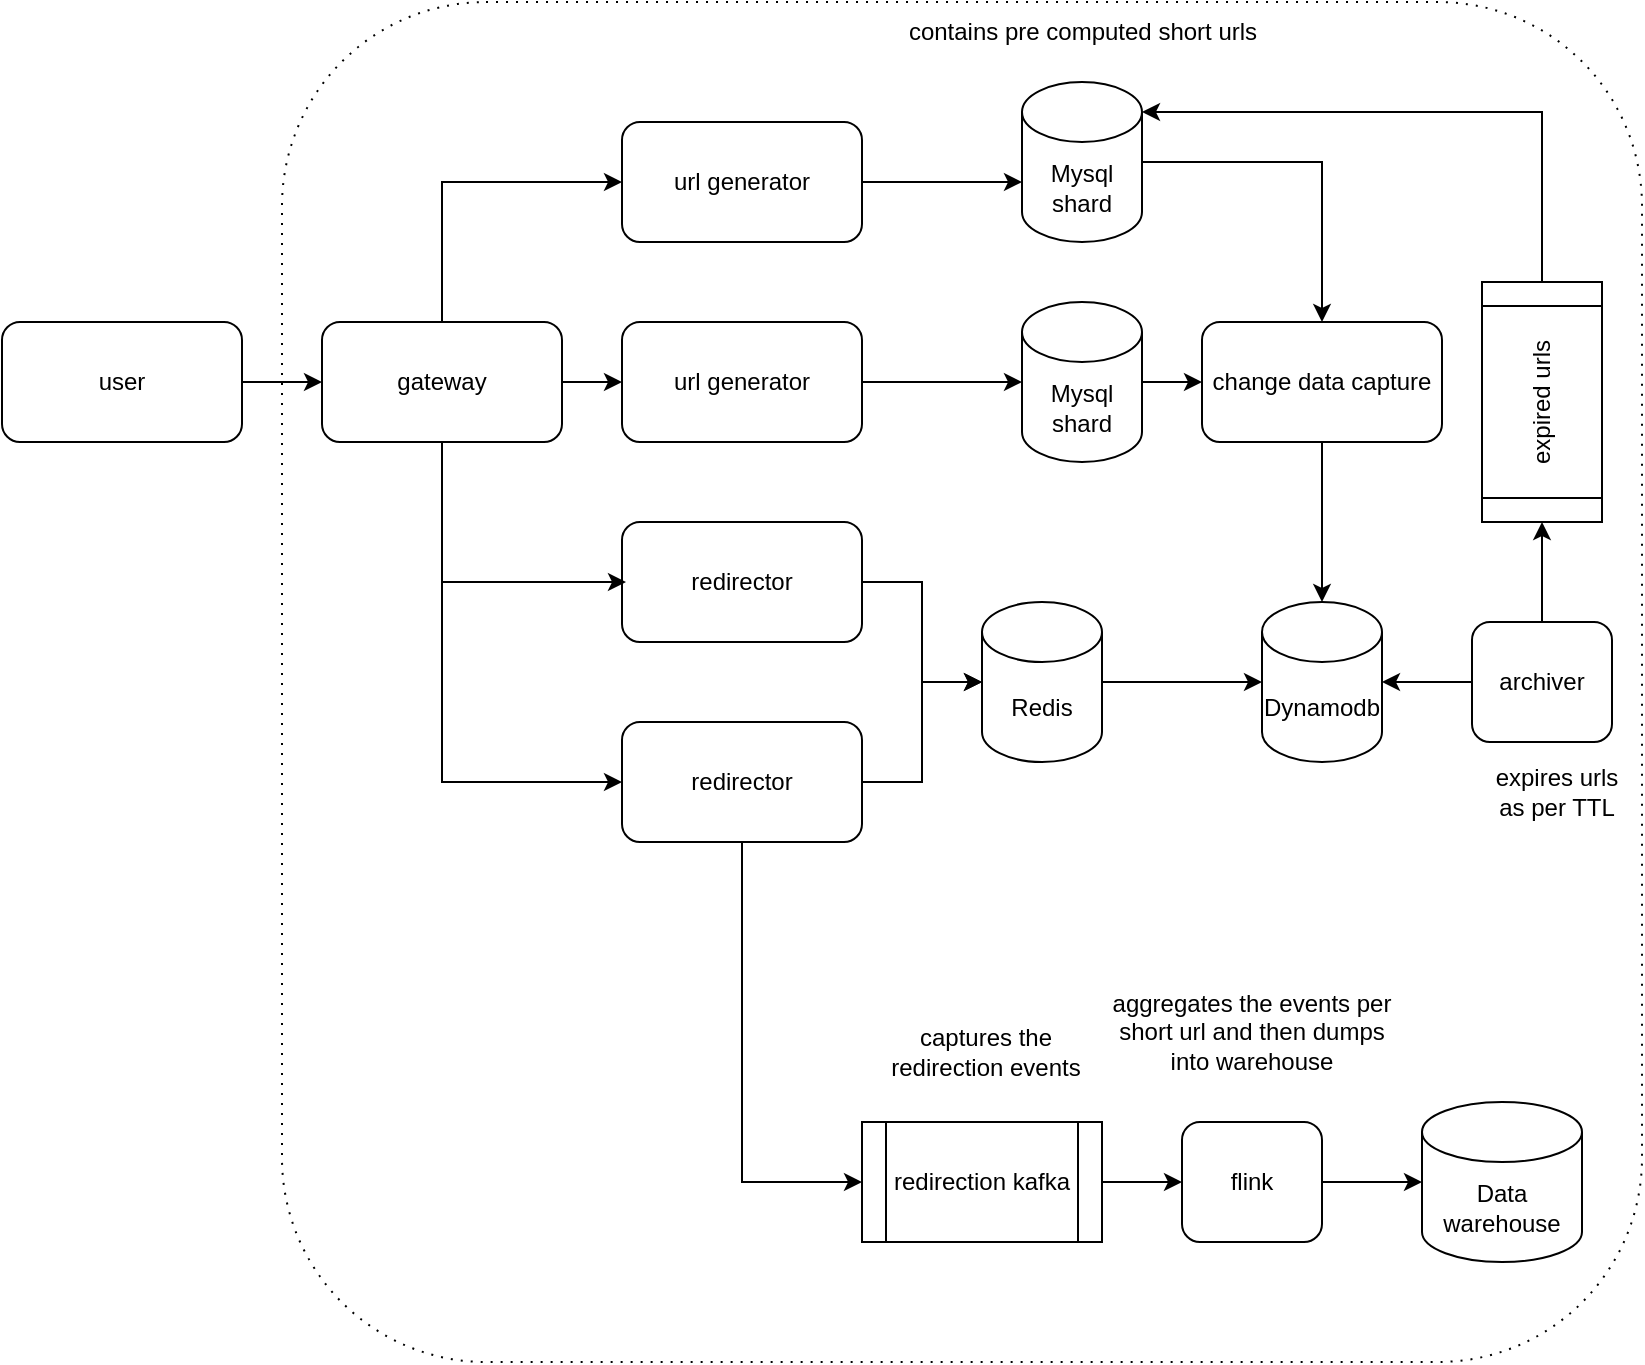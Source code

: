 <mxfile version="28.0.7">
  <diagram name="Page-1" id="qBerdW8tIHPhtDbVmsvb">
    <mxGraphModel dx="2011" dy="1200" grid="1" gridSize="10" guides="1" tooltips="1" connect="1" arrows="1" fold="1" page="1" pageScale="1" pageWidth="850" pageHeight="1100" math="0" shadow="0">
      <root>
        <mxCell id="0" />
        <mxCell id="1" parent="0" />
        <mxCell id="fvFxRy8mnweWSK4BVMKE-34" value="" style="rounded=1;whiteSpace=wrap;html=1;dashed=1;dashPattern=1 4;" parent="1" vertex="1">
          <mxGeometry x="160" y="180" width="680" height="680" as="geometry" />
        </mxCell>
        <mxCell id="fvFxRy8mnweWSK4BVMKE-35" style="edgeStyle=orthogonalEdgeStyle;rounded=0;orthogonalLoop=1;jettySize=auto;html=1;exitX=1;exitY=0.5;exitDx=0;exitDy=0;entryX=0;entryY=0.5;entryDx=0;entryDy=0;" parent="1" source="fvFxRy8mnweWSK4BVMKE-1" target="fvFxRy8mnweWSK4BVMKE-2" edge="1">
          <mxGeometry relative="1" as="geometry" />
        </mxCell>
        <mxCell id="fvFxRy8mnweWSK4BVMKE-1" value="user" style="rounded=1;whiteSpace=wrap;html=1;" parent="1" vertex="1">
          <mxGeometry x="20" y="340" width="120" height="60" as="geometry" />
        </mxCell>
        <mxCell id="fvFxRy8mnweWSK4BVMKE-36" style="edgeStyle=orthogonalEdgeStyle;rounded=0;orthogonalLoop=1;jettySize=auto;html=1;exitX=1;exitY=0.5;exitDx=0;exitDy=0;entryX=0;entryY=0.5;entryDx=0;entryDy=0;" parent="1" source="fvFxRy8mnweWSK4BVMKE-2" target="fvFxRy8mnweWSK4BVMKE-4" edge="1">
          <mxGeometry relative="1" as="geometry" />
        </mxCell>
        <mxCell id="fvFxRy8mnweWSK4BVMKE-37" style="edgeStyle=orthogonalEdgeStyle;rounded=0;orthogonalLoop=1;jettySize=auto;html=1;entryX=0;entryY=0.5;entryDx=0;entryDy=0;" parent="1" source="fvFxRy8mnweWSK4BVMKE-2" target="fvFxRy8mnweWSK4BVMKE-3" edge="1">
          <mxGeometry relative="1" as="geometry">
            <Array as="points">
              <mxPoint x="240" y="270" />
            </Array>
          </mxGeometry>
        </mxCell>
        <mxCell id="fvFxRy8mnweWSK4BVMKE-38" style="edgeStyle=orthogonalEdgeStyle;rounded=0;orthogonalLoop=1;jettySize=auto;html=1;entryX=0;entryY=0.5;entryDx=0;entryDy=0;" parent="1" source="fvFxRy8mnweWSK4BVMKE-2" target="fvFxRy8mnweWSK4BVMKE-7" edge="1">
          <mxGeometry relative="1" as="geometry">
            <Array as="points">
              <mxPoint x="240" y="570" />
            </Array>
          </mxGeometry>
        </mxCell>
        <mxCell id="fvFxRy8mnweWSK4BVMKE-2" value="gateway" style="rounded=1;whiteSpace=wrap;html=1;" parent="1" vertex="1">
          <mxGeometry x="180" y="340" width="120" height="60" as="geometry" />
        </mxCell>
        <mxCell id="fvFxRy8mnweWSK4BVMKE-3" value="url generator" style="rounded=1;whiteSpace=wrap;html=1;" parent="1" vertex="1">
          <mxGeometry x="330" y="240" width="120" height="60" as="geometry" />
        </mxCell>
        <mxCell id="fvFxRy8mnweWSK4BVMKE-12" value="" style="edgeStyle=orthogonalEdgeStyle;rounded=0;orthogonalLoop=1;jettySize=auto;html=1;" parent="1" source="fvFxRy8mnweWSK4BVMKE-4" target="fvFxRy8mnweWSK4BVMKE-11" edge="1">
          <mxGeometry relative="1" as="geometry">
            <Array as="points">
              <mxPoint x="550" y="370" />
              <mxPoint x="550" y="370" />
            </Array>
          </mxGeometry>
        </mxCell>
        <mxCell id="fvFxRy8mnweWSK4BVMKE-4" value="url generator" style="rounded=1;whiteSpace=wrap;html=1;" parent="1" vertex="1">
          <mxGeometry x="330" y="340" width="120" height="60" as="geometry" />
        </mxCell>
        <mxCell id="fvFxRy8mnweWSK4BVMKE-27" style="edgeStyle=orthogonalEdgeStyle;rounded=0;orthogonalLoop=1;jettySize=auto;html=1;entryX=0;entryY=0.5;entryDx=0;entryDy=0;exitX=0.5;exitY=1;exitDx=0;exitDy=0;" parent="1" source="fvFxRy8mnweWSK4BVMKE-7" target="fvFxRy8mnweWSK4BVMKE-26" edge="1">
          <mxGeometry relative="1" as="geometry" />
        </mxCell>
        <mxCell id="fvFxRy8mnweWSK4BVMKE-6" value="redirector" style="rounded=1;whiteSpace=wrap;html=1;" parent="1" vertex="1">
          <mxGeometry x="330" y="440" width="120" height="60" as="geometry" />
        </mxCell>
        <mxCell id="fvFxRy8mnweWSK4BVMKE-22" style="edgeStyle=orthogonalEdgeStyle;rounded=0;orthogonalLoop=1;jettySize=auto;html=1;" parent="1" source="fvFxRy8mnweWSK4BVMKE-7" edge="1">
          <mxGeometry relative="1" as="geometry">
            <mxPoint x="510" y="520" as="targetPoint" />
            <Array as="points">
              <mxPoint x="480" y="570" />
              <mxPoint x="480" y="520" />
            </Array>
          </mxGeometry>
        </mxCell>
        <mxCell id="fvFxRy8mnweWSK4BVMKE-7" value="redirector" style="rounded=1;whiteSpace=wrap;html=1;" parent="1" vertex="1">
          <mxGeometry x="330" y="540" width="120" height="60" as="geometry" />
        </mxCell>
        <mxCell id="fvFxRy8mnweWSK4BVMKE-8" value="Dynamodb" style="shape=cylinder3;whiteSpace=wrap;html=1;boundedLbl=1;backgroundOutline=1;size=15;" parent="1" vertex="1">
          <mxGeometry x="650" y="480" width="60" height="80" as="geometry" />
        </mxCell>
        <mxCell id="fvFxRy8mnweWSK4BVMKE-9" value="Redis" style="shape=cylinder3;whiteSpace=wrap;html=1;boundedLbl=1;backgroundOutline=1;size=15;" parent="1" vertex="1">
          <mxGeometry x="510" y="480" width="60" height="80" as="geometry" />
        </mxCell>
        <mxCell id="fvFxRy8mnweWSK4BVMKE-17" style="edgeStyle=orthogonalEdgeStyle;rounded=0;orthogonalLoop=1;jettySize=auto;html=1;entryX=0.5;entryY=0;entryDx=0;entryDy=0;" parent="1" source="fvFxRy8mnweWSK4BVMKE-10" target="fvFxRy8mnweWSK4BVMKE-16" edge="1">
          <mxGeometry relative="1" as="geometry">
            <mxPoint x="680" y="260" as="targetPoint" />
          </mxGeometry>
        </mxCell>
        <mxCell id="fvFxRy8mnweWSK4BVMKE-10" value="Mysql shard" style="shape=cylinder3;whiteSpace=wrap;html=1;boundedLbl=1;backgroundOutline=1;size=15;" parent="1" vertex="1">
          <mxGeometry x="530" y="220" width="60" height="80" as="geometry" />
        </mxCell>
        <mxCell id="fvFxRy8mnweWSK4BVMKE-11" value="Mysql shard" style="shape=cylinder3;whiteSpace=wrap;html=1;boundedLbl=1;backgroundOutline=1;size=15;" parent="1" vertex="1">
          <mxGeometry x="530" y="330" width="60" height="80" as="geometry" />
        </mxCell>
        <mxCell id="fvFxRy8mnweWSK4BVMKE-15" style="edgeStyle=orthogonalEdgeStyle;rounded=0;orthogonalLoop=1;jettySize=auto;html=1;" parent="1" source="fvFxRy8mnweWSK4BVMKE-3" target="fvFxRy8mnweWSK4BVMKE-10" edge="1">
          <mxGeometry relative="1" as="geometry">
            <mxPoint x="500" y="310" as="targetPoint" />
            <Array as="points">
              <mxPoint x="510" y="270" />
              <mxPoint x="510" y="270" />
            </Array>
          </mxGeometry>
        </mxCell>
        <mxCell id="fvFxRy8mnweWSK4BVMKE-18" style="edgeStyle=orthogonalEdgeStyle;rounded=0;orthogonalLoop=1;jettySize=auto;html=1;" parent="1" source="fvFxRy8mnweWSK4BVMKE-16" edge="1">
          <mxGeometry relative="1" as="geometry">
            <mxPoint x="680" y="370" as="targetPoint" />
            <Array as="points">
              <mxPoint x="677" y="370" />
            </Array>
          </mxGeometry>
        </mxCell>
        <mxCell id="fvFxRy8mnweWSK4BVMKE-19" value="" style="edgeStyle=orthogonalEdgeStyle;rounded=0;orthogonalLoop=1;jettySize=auto;html=1;" parent="1" source="fvFxRy8mnweWSK4BVMKE-11" target="fvFxRy8mnweWSK4BVMKE-16" edge="1">
          <mxGeometry relative="1" as="geometry">
            <mxPoint x="590" y="370" as="sourcePoint" />
            <mxPoint x="680" y="370" as="targetPoint" />
            <Array as="points" />
          </mxGeometry>
        </mxCell>
        <mxCell id="fvFxRy8mnweWSK4BVMKE-16" value="change data capture" style="rounded=1;whiteSpace=wrap;html=1;" parent="1" vertex="1">
          <mxGeometry x="620" y="340" width="120" height="60" as="geometry" />
        </mxCell>
        <mxCell id="fvFxRy8mnweWSK4BVMKE-20" style="edgeStyle=orthogonalEdgeStyle;rounded=0;orthogonalLoop=1;jettySize=auto;html=1;entryX=0.5;entryY=0;entryDx=0;entryDy=0;entryPerimeter=0;" parent="1" source="fvFxRy8mnweWSK4BVMKE-16" target="fvFxRy8mnweWSK4BVMKE-8" edge="1">
          <mxGeometry relative="1" as="geometry" />
        </mxCell>
        <mxCell id="fvFxRy8mnweWSK4BVMKE-21" style="edgeStyle=orthogonalEdgeStyle;rounded=0;orthogonalLoop=1;jettySize=auto;html=1;entryX=0;entryY=0.5;entryDx=0;entryDy=0;entryPerimeter=0;" parent="1" source="fvFxRy8mnweWSK4BVMKE-6" target="fvFxRy8mnweWSK4BVMKE-9" edge="1">
          <mxGeometry relative="1" as="geometry" />
        </mxCell>
        <mxCell id="fvFxRy8mnweWSK4BVMKE-23" style="edgeStyle=orthogonalEdgeStyle;rounded=0;orthogonalLoop=1;jettySize=auto;html=1;entryX=0;entryY=0.5;entryDx=0;entryDy=0;entryPerimeter=0;" parent="1" source="fvFxRy8mnweWSK4BVMKE-9" target="fvFxRy8mnweWSK4BVMKE-8" edge="1">
          <mxGeometry relative="1" as="geometry" />
        </mxCell>
        <mxCell id="fvFxRy8mnweWSK4BVMKE-45" style="edgeStyle=orthogonalEdgeStyle;rounded=0;orthogonalLoop=1;jettySize=auto;html=1;entryX=0;entryY=0.5;entryDx=0;entryDy=0;" parent="1" source="fvFxRy8mnweWSK4BVMKE-24" target="fvFxRy8mnweWSK4BVMKE-44" edge="1">
          <mxGeometry relative="1" as="geometry" />
        </mxCell>
        <mxCell id="fvFxRy8mnweWSK4BVMKE-24" value="archiver" style="rounded=1;whiteSpace=wrap;html=1;" parent="1" vertex="1">
          <mxGeometry x="755" y="490" width="70" height="60" as="geometry" />
        </mxCell>
        <mxCell id="fvFxRy8mnweWSK4BVMKE-25" style="edgeStyle=orthogonalEdgeStyle;rounded=0;orthogonalLoop=1;jettySize=auto;html=1;entryX=1;entryY=0.5;entryDx=0;entryDy=0;entryPerimeter=0;" parent="1" source="fvFxRy8mnweWSK4BVMKE-24" target="fvFxRy8mnweWSK4BVMKE-8" edge="1">
          <mxGeometry relative="1" as="geometry">
            <Array as="points">
              <mxPoint x="720" y="520" />
              <mxPoint x="720" y="520" />
            </Array>
          </mxGeometry>
        </mxCell>
        <mxCell id="fvFxRy8mnweWSK4BVMKE-29" style="edgeStyle=orthogonalEdgeStyle;rounded=0;orthogonalLoop=1;jettySize=auto;html=1;entryX=0;entryY=0.5;entryDx=0;entryDy=0;" parent="1" source="fvFxRy8mnweWSK4BVMKE-26" target="fvFxRy8mnweWSK4BVMKE-28" edge="1">
          <mxGeometry relative="1" as="geometry" />
        </mxCell>
        <mxCell id="fvFxRy8mnweWSK4BVMKE-26" value="redirection kafka" style="shape=process;whiteSpace=wrap;html=1;backgroundOutline=1;" parent="1" vertex="1">
          <mxGeometry x="450" y="740" width="120" height="60" as="geometry" />
        </mxCell>
        <mxCell id="fvFxRy8mnweWSK4BVMKE-28" value="flink" style="rounded=1;whiteSpace=wrap;html=1;" parent="1" vertex="1">
          <mxGeometry x="610" y="740" width="70" height="60" as="geometry" />
        </mxCell>
        <mxCell id="fvFxRy8mnweWSK4BVMKE-30" value="Data warehouse" style="shape=cylinder3;whiteSpace=wrap;html=1;boundedLbl=1;backgroundOutline=1;size=15;" parent="1" vertex="1">
          <mxGeometry x="730" y="730" width="80" height="80" as="geometry" />
        </mxCell>
        <mxCell id="fvFxRy8mnweWSK4BVMKE-32" style="edgeStyle=orthogonalEdgeStyle;rounded=0;orthogonalLoop=1;jettySize=auto;html=1;entryX=0;entryY=0.5;entryDx=0;entryDy=0;entryPerimeter=0;" parent="1" source="fvFxRy8mnweWSK4BVMKE-28" target="fvFxRy8mnweWSK4BVMKE-30" edge="1">
          <mxGeometry relative="1" as="geometry">
            <mxPoint x="710" y="770" as="targetPoint" />
          </mxGeometry>
        </mxCell>
        <mxCell id="fvFxRy8mnweWSK4BVMKE-33" value="contains pre computed short urls" style="text;html=1;align=center;verticalAlign=middle;resizable=0;points=[];autosize=1;strokeColor=none;fillColor=none;" parent="1" vertex="1">
          <mxGeometry x="460" y="180" width="200" height="30" as="geometry" />
        </mxCell>
        <mxCell id="fvFxRy8mnweWSK4BVMKE-39" style="edgeStyle=orthogonalEdgeStyle;rounded=0;orthogonalLoop=1;jettySize=auto;html=1;" parent="1" source="fvFxRy8mnweWSK4BVMKE-2" edge="1">
          <mxGeometry relative="1" as="geometry">
            <mxPoint x="332" y="470" as="targetPoint" />
            <Array as="points">
              <mxPoint x="240" y="470" />
            </Array>
          </mxGeometry>
        </mxCell>
        <mxCell id="fvFxRy8mnweWSK4BVMKE-40" value="expires urls as per TTL" style="text;html=1;align=center;verticalAlign=middle;whiteSpace=wrap;rounded=0;" parent="1" vertex="1">
          <mxGeometry x="760" y="560" width="75" height="30" as="geometry" />
        </mxCell>
        <mxCell id="fvFxRy8mnweWSK4BVMKE-41" value="captures the redirection events" style="text;html=1;align=center;verticalAlign=middle;whiteSpace=wrap;rounded=0;" parent="1" vertex="1">
          <mxGeometry x="462.5" y="690" width="97.5" height="30" as="geometry" />
        </mxCell>
        <mxCell id="fvFxRy8mnweWSK4BVMKE-42" value="aggregates the events per short url and then dumps into warehouse" style="text;html=1;align=center;verticalAlign=middle;whiteSpace=wrap;rounded=0;" parent="1" vertex="1">
          <mxGeometry x="568.13" y="680" width="153.75" height="30" as="geometry" />
        </mxCell>
        <mxCell id="fvFxRy8mnweWSK4BVMKE-46" style="edgeStyle=orthogonalEdgeStyle;rounded=0;orthogonalLoop=1;jettySize=auto;html=1;entryX=1;entryY=0;entryDx=0;entryDy=15;entryPerimeter=0;" parent="1" source="fvFxRy8mnweWSK4BVMKE-44" target="fvFxRy8mnweWSK4BVMKE-10" edge="1">
          <mxGeometry relative="1" as="geometry">
            <Array as="points">
              <mxPoint x="790" y="235" />
            </Array>
          </mxGeometry>
        </mxCell>
        <mxCell id="fvFxRy8mnweWSK4BVMKE-44" value="expired urls" style="shape=process;whiteSpace=wrap;html=1;backgroundOutline=1;rotation=-90;" parent="1" vertex="1">
          <mxGeometry x="730" y="350" width="120" height="60" as="geometry" />
        </mxCell>
      </root>
    </mxGraphModel>
  </diagram>
</mxfile>
